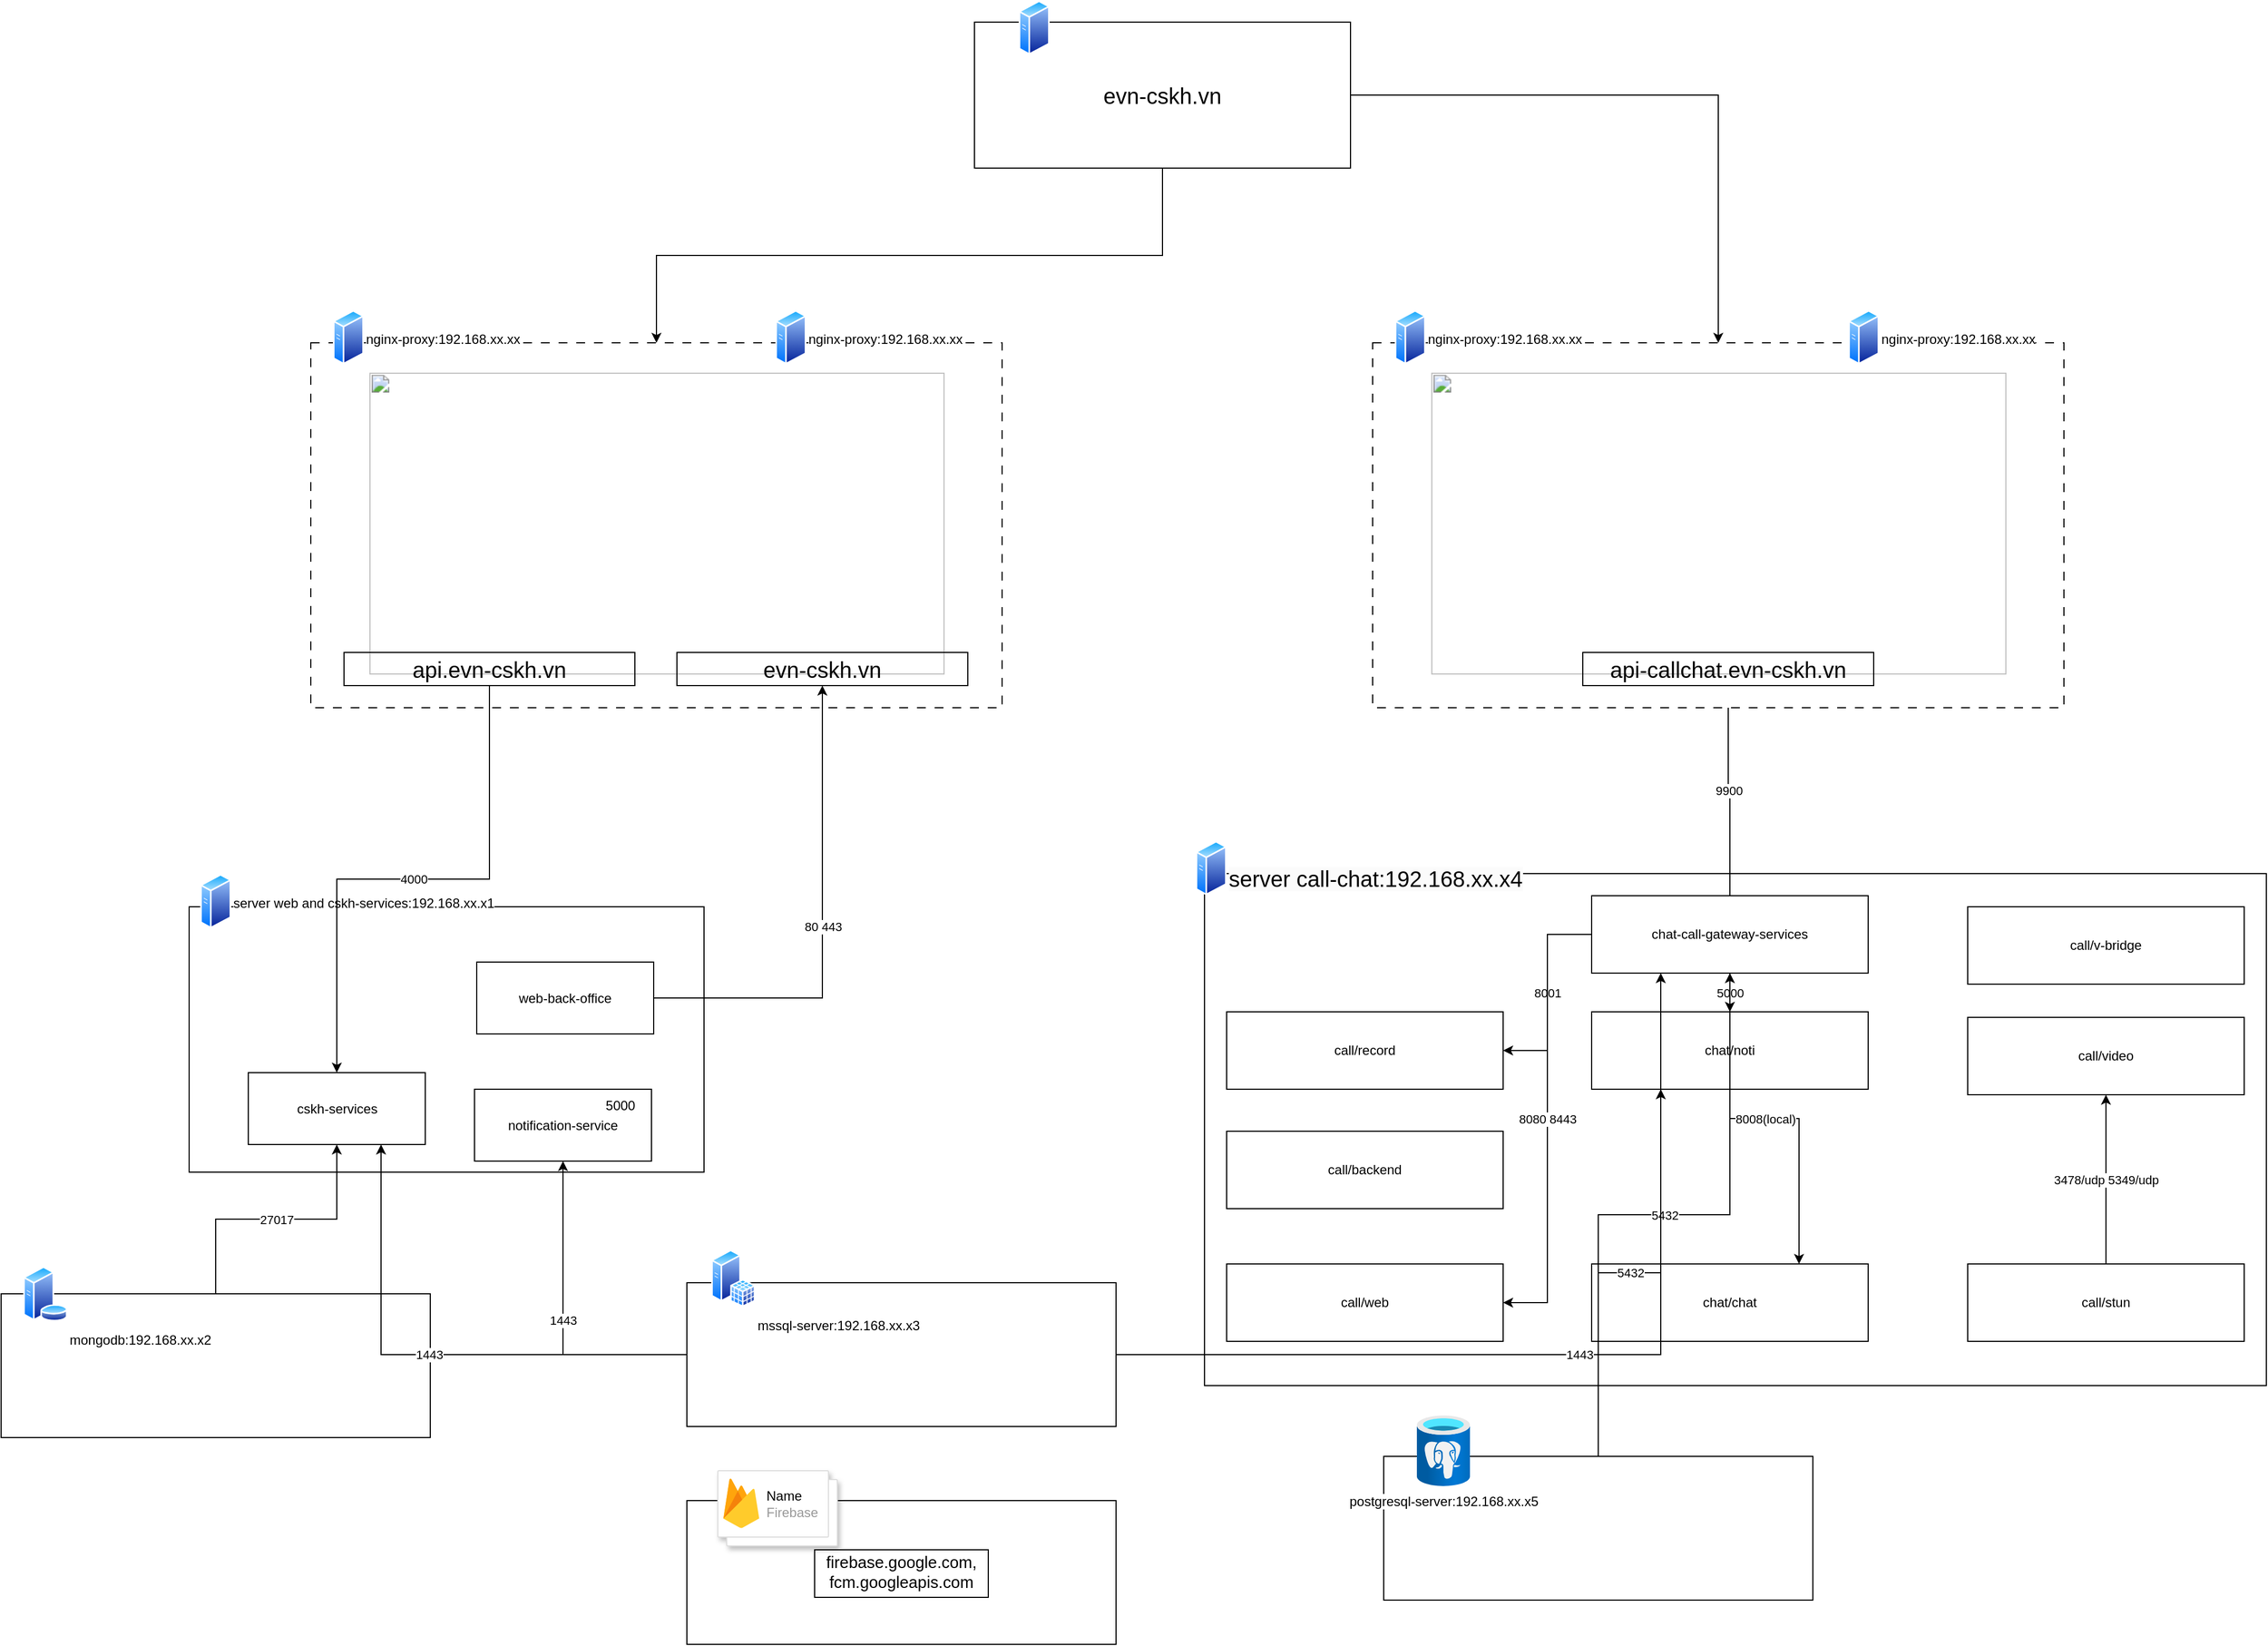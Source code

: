 <mxfile version="22.1.7" type="github">
  <diagram name="Trang-1" id="dq9l8l6au6h9szgYK-dR">
    <mxGraphModel dx="2625" dy="1415" grid="1" gridSize="10" guides="1" tooltips="1" connect="1" arrows="1" fold="1" page="1" pageScale="1" pageWidth="3300" pageHeight="4681" math="0" shadow="0">
      <root>
        <mxCell id="0" />
        <mxCell id="1" parent="0" />
        <mxCell id="DsaZjd4GyhEWa_nOk9mJ-143" style="edgeStyle=orthogonalEdgeStyle;rounded=0;orthogonalLoop=1;jettySize=auto;html=1;entryX=0.5;entryY=0;entryDx=0;entryDy=0;" edge="1" parent="1" source="DsaZjd4GyhEWa_nOk9mJ-5" target="DsaZjd4GyhEWa_nOk9mJ-136">
          <mxGeometry relative="1" as="geometry" />
        </mxCell>
        <mxCell id="DsaZjd4GyhEWa_nOk9mJ-144" style="edgeStyle=orthogonalEdgeStyle;rounded=0;orthogonalLoop=1;jettySize=auto;html=1;entryX=0.5;entryY=0;entryDx=0;entryDy=0;" edge="1" parent="1" source="DsaZjd4GyhEWa_nOk9mJ-5" target="DsaZjd4GyhEWa_nOk9mJ-129">
          <mxGeometry relative="1" as="geometry" />
        </mxCell>
        <mxCell id="DsaZjd4GyhEWa_nOk9mJ-5" value="&lt;span style=&quot;font-size: 20px;&quot;&gt;evn-cskh.vn&lt;/span&gt;" style="rounded=0;whiteSpace=wrap;html=1;strokeColor=default;" vertex="1" parent="1">
          <mxGeometry x="1680" y="190" width="340" height="132" as="geometry" />
        </mxCell>
        <mxCell id="DsaZjd4GyhEWa_nOk9mJ-6" value="" style="image;aspect=fixed;perimeter=ellipsePerimeter;html=1;align=center;shadow=0;dashed=0;spacingTop=3;image=img/lib/active_directory/generic_server.svg;" vertex="1" parent="1">
          <mxGeometry x="1720" y="170" width="28.0" height="50" as="geometry" />
        </mxCell>
        <mxCell id="DsaZjd4GyhEWa_nOk9mJ-25" value="" style="rounded=0;whiteSpace=wrap;html=1;" vertex="1" parent="1">
          <mxGeometry x="970" y="990" width="465.5" height="240" as="geometry" />
        </mxCell>
        <mxCell id="DsaZjd4GyhEWa_nOk9mJ-26" value="server web and cskh-services:192.168.xx.x1" style="image;aspect=fixed;perimeter=ellipsePerimeter;html=1;align=left;shadow=0;dashed=0;spacingTop=3;image=img/lib/active_directory/generic_server.svg;labelPosition=right;verticalLabelPosition=middle;verticalAlign=middle;" vertex="1" parent="1">
          <mxGeometry x="980" y="960" width="28.0" height="50" as="geometry" />
        </mxCell>
        <mxCell id="DsaZjd4GyhEWa_nOk9mJ-101" value="27017" style="edgeStyle=orthogonalEdgeStyle;rounded=0;orthogonalLoop=1;jettySize=auto;html=1;" edge="1" parent="1" source="DsaZjd4GyhEWa_nOk9mJ-36" target="DsaZjd4GyhEWa_nOk9mJ-94">
          <mxGeometry relative="1" as="geometry" />
        </mxCell>
        <mxCell id="DsaZjd4GyhEWa_nOk9mJ-36" value="" style="rounded=0;whiteSpace=wrap;html=1;" vertex="1" parent="1">
          <mxGeometry x="800" y="1340" width="388" height="130" as="geometry" />
        </mxCell>
        <mxCell id="DsaZjd4GyhEWa_nOk9mJ-102" value="1443" style="edgeStyle=orthogonalEdgeStyle;rounded=0;orthogonalLoop=1;jettySize=auto;html=1;entryX=0.75;entryY=1;entryDx=0;entryDy=0;" edge="1" parent="1" source="DsaZjd4GyhEWa_nOk9mJ-39" target="DsaZjd4GyhEWa_nOk9mJ-94">
          <mxGeometry relative="1" as="geometry" />
        </mxCell>
        <mxCell id="DsaZjd4GyhEWa_nOk9mJ-141" value="1443" style="edgeStyle=orthogonalEdgeStyle;rounded=0;orthogonalLoop=1;jettySize=auto;html=1;entryX=0.5;entryY=1;entryDx=0;entryDy=0;" edge="1" parent="1" source="DsaZjd4GyhEWa_nOk9mJ-39" target="DsaZjd4GyhEWa_nOk9mJ-95">
          <mxGeometry relative="1" as="geometry" />
        </mxCell>
        <mxCell id="DsaZjd4GyhEWa_nOk9mJ-39" value="" style="rounded=0;whiteSpace=wrap;html=1;" vertex="1" parent="1">
          <mxGeometry x="1420" y="1330" width="388" height="130" as="geometry" />
        </mxCell>
        <mxCell id="DsaZjd4GyhEWa_nOk9mJ-62" value="mssql-server:192.168.xx.x3" style="image;aspect=fixed;perimeter=ellipsePerimeter;html=1;align=left;shadow=0;dashed=0;spacingTop=3;image=img/lib/active_directory/sql_server.svg;labelPosition=right;verticalLabelPosition=bottom;verticalAlign=top;imageBorder=none;" vertex="1" parent="1">
          <mxGeometry x="1442" y="1300" width="40" height="51.95" as="geometry" />
        </mxCell>
        <mxCell id="DsaZjd4GyhEWa_nOk9mJ-72" value="" style="rounded=0;whiteSpace=wrap;html=1;" vertex="1" parent="1">
          <mxGeometry x="1888" y="960" width="960" height="463" as="geometry" />
        </mxCell>
        <mxCell id="DsaZjd4GyhEWa_nOk9mJ-73" value="&lt;br&gt;&lt;span style=&quot;color: rgb(0, 0, 0); font-family: Helvetica; font-size: 20px; font-style: normal; font-variant-ligatures: normal; font-variant-caps: normal; font-weight: 400; letter-spacing: normal; orphans: 2; text-indent: 0px; text-transform: none; widows: 2; word-spacing: 0px; -webkit-text-stroke-width: 0px; background-color: rgb(251, 251, 251); text-decoration-thickness: initial; text-decoration-style: initial; text-decoration-color: initial; float: none; display: inline !important;&quot;&gt;server call-chat:192.168.xx.x4&lt;/span&gt;&lt;br&gt;" style="image;aspect=fixed;perimeter=ellipsePerimeter;html=1;align=left;shadow=0;dashed=0;spacingTop=3;image=img/lib/active_directory/generic_server.svg;labelPosition=right;verticalLabelPosition=middle;verticalAlign=middle;" vertex="1" parent="1">
          <mxGeometry x="1880" y="930" width="28.0" height="50" as="geometry" />
        </mxCell>
        <mxCell id="DsaZjd4GyhEWa_nOk9mJ-83" value="chat/noti" style="text;html=1;strokeColor=default;fillColor=none;align=center;verticalAlign=middle;whiteSpace=wrap;rounded=0;" vertex="1" parent="1">
          <mxGeometry x="2238" y="1085" width="250" height="70" as="geometry" />
        </mxCell>
        <mxCell id="DsaZjd4GyhEWa_nOk9mJ-84" value="call/record" style="text;html=1;strokeColor=default;fillColor=none;align=center;verticalAlign=middle;whiteSpace=wrap;rounded=0;" vertex="1" parent="1">
          <mxGeometry x="1908" y="1085" width="250" height="70" as="geometry" />
        </mxCell>
        <mxCell id="DsaZjd4GyhEWa_nOk9mJ-85" value="call/video" style="text;html=1;strokeColor=default;fillColor=none;align=center;verticalAlign=middle;whiteSpace=wrap;rounded=0;" vertex="1" parent="1">
          <mxGeometry x="2578" y="1090" width="250" height="70" as="geometry" />
        </mxCell>
        <mxCell id="DsaZjd4GyhEWa_nOk9mJ-86" value="call/backend" style="text;html=1;strokeColor=default;fillColor=none;align=center;verticalAlign=middle;whiteSpace=wrap;rounded=0;" vertex="1" parent="1">
          <mxGeometry x="1908" y="1193" width="250" height="70" as="geometry" />
        </mxCell>
        <mxCell id="DsaZjd4GyhEWa_nOk9mJ-88" value="call/web" style="text;html=1;strokeColor=default;fillColor=none;align=center;verticalAlign=middle;whiteSpace=wrap;rounded=0;" vertex="1" parent="1">
          <mxGeometry x="1908" y="1313" width="250" height="70" as="geometry" />
        </mxCell>
        <mxCell id="DsaZjd4GyhEWa_nOk9mJ-89" value="chat/chat" style="text;html=1;strokeColor=default;fillColor=none;align=center;verticalAlign=middle;whiteSpace=wrap;rounded=0;" vertex="1" parent="1">
          <mxGeometry x="2238" y="1313" width="250" height="70" as="geometry" />
        </mxCell>
        <mxCell id="DsaZjd4GyhEWa_nOk9mJ-115" value="3478/udp 5349/udp" style="edgeStyle=orthogonalEdgeStyle;rounded=0;orthogonalLoop=1;jettySize=auto;html=1;entryX=0.5;entryY=1;entryDx=0;entryDy=0;" edge="1" parent="1" source="DsaZjd4GyhEWa_nOk9mJ-90" target="DsaZjd4GyhEWa_nOk9mJ-85">
          <mxGeometry relative="1" as="geometry" />
        </mxCell>
        <mxCell id="DsaZjd4GyhEWa_nOk9mJ-90" value="call/stun" style="text;html=1;strokeColor=default;fillColor=none;align=center;verticalAlign=middle;whiteSpace=wrap;rounded=0;" vertex="1" parent="1">
          <mxGeometry x="2578" y="1313" width="250" height="70" as="geometry" />
        </mxCell>
        <mxCell id="DsaZjd4GyhEWa_nOk9mJ-106" value="9900" style="edgeStyle=orthogonalEdgeStyle;rounded=0;orthogonalLoop=1;jettySize=auto;html=1;entryX=0.5;entryY=1;entryDx=0;entryDy=0;exitX=0.5;exitY=0;exitDx=0;exitDy=0;" edge="1" parent="1" source="DsaZjd4GyhEWa_nOk9mJ-91" target="DsaZjd4GyhEWa_nOk9mJ-131">
          <mxGeometry relative="1" as="geometry" />
        </mxCell>
        <mxCell id="DsaZjd4GyhEWa_nOk9mJ-117" value="8008(local)" style="edgeStyle=orthogonalEdgeStyle;rounded=0;orthogonalLoop=1;jettySize=auto;html=1;entryX=0.75;entryY=0;entryDx=0;entryDy=0;" edge="1" parent="1" source="DsaZjd4GyhEWa_nOk9mJ-91" target="DsaZjd4GyhEWa_nOk9mJ-89">
          <mxGeometry relative="1" as="geometry" />
        </mxCell>
        <mxCell id="DsaZjd4GyhEWa_nOk9mJ-118" value="5000" style="edgeStyle=orthogonalEdgeStyle;rounded=0;orthogonalLoop=1;jettySize=auto;html=1;" edge="1" parent="1" source="DsaZjd4GyhEWa_nOk9mJ-91" target="DsaZjd4GyhEWa_nOk9mJ-83">
          <mxGeometry relative="1" as="geometry" />
        </mxCell>
        <mxCell id="DsaZjd4GyhEWa_nOk9mJ-119" value="8001" style="edgeStyle=orthogonalEdgeStyle;rounded=0;orthogonalLoop=1;jettySize=auto;html=1;entryX=1;entryY=0.5;entryDx=0;entryDy=0;" edge="1" parent="1" source="DsaZjd4GyhEWa_nOk9mJ-91" target="DsaZjd4GyhEWa_nOk9mJ-84">
          <mxGeometry relative="1" as="geometry" />
        </mxCell>
        <mxCell id="DsaZjd4GyhEWa_nOk9mJ-120" value="8080 8443" style="edgeStyle=orthogonalEdgeStyle;rounded=0;orthogonalLoop=1;jettySize=auto;html=1;entryX=1;entryY=0.5;entryDx=0;entryDy=0;" edge="1" parent="1" source="DsaZjd4GyhEWa_nOk9mJ-91" target="DsaZjd4GyhEWa_nOk9mJ-88">
          <mxGeometry relative="1" as="geometry" />
        </mxCell>
        <mxCell id="DsaZjd4GyhEWa_nOk9mJ-91" value="chat-call-gateway-services" style="text;html=1;strokeColor=default;fillColor=none;align=center;verticalAlign=middle;whiteSpace=wrap;rounded=0;" vertex="1" parent="1">
          <mxGeometry x="2238" y="980" width="250" height="70" as="geometry" />
        </mxCell>
        <mxCell id="DsaZjd4GyhEWa_nOk9mJ-92" value="call/v-bridge" style="text;html=1;strokeColor=default;fillColor=none;align=center;verticalAlign=middle;whiteSpace=wrap;rounded=0;" vertex="1" parent="1">
          <mxGeometry x="2578" y="990" width="250" height="70" as="geometry" />
        </mxCell>
        <mxCell id="DsaZjd4GyhEWa_nOk9mJ-93" value="web-back-office" style="text;html=1;strokeColor=default;fillColor=none;align=center;verticalAlign=middle;whiteSpace=wrap;rounded=0;" vertex="1" parent="1">
          <mxGeometry x="1230" y="1040" width="160" height="65" as="geometry" />
        </mxCell>
        <mxCell id="DsaZjd4GyhEWa_nOk9mJ-94" value="cskh-services" style="text;html=1;strokeColor=default;fillColor=none;align=center;verticalAlign=middle;whiteSpace=wrap;rounded=0;" vertex="1" parent="1">
          <mxGeometry x="1023.5" y="1140" width="160" height="65" as="geometry" />
        </mxCell>
        <mxCell id="DsaZjd4GyhEWa_nOk9mJ-95" value="notification-service" style="text;html=1;strokeColor=default;fillColor=none;align=center;verticalAlign=middle;whiteSpace=wrap;rounded=0;" vertex="1" parent="1">
          <mxGeometry x="1228" y="1155" width="160" height="65" as="geometry" />
        </mxCell>
        <mxCell id="DsaZjd4GyhEWa_nOk9mJ-60" value="mongodb:192.168.xx.x2" style="image;aspect=fixed;perimeter=ellipsePerimeter;html=1;align=left;shadow=0;dashed=0;spacingTop=3;image=img/lib/active_directory/database_server.svg;labelPosition=right;verticalLabelPosition=bottom;verticalAlign=top;labelBorderColor=none;fontSize=12;noLabel=0;portConstraintRotation=0;snapToPoint=0;container=1;fixDash=0;collapsible=0;metaEdit=0;backgroundOutline=0;autosize=0;fixedWidth=0;resizeWidth=0;treeFolding=0;treeMoving=0;enumerate=0;comic=0;flipH=0;flipV=0;direction=east;" vertex="1" parent="1">
          <mxGeometry x="820" y="1314.95" width="40" height="50" as="geometry" />
        </mxCell>
        <mxCell id="DsaZjd4GyhEWa_nOk9mJ-105" value="5000" style="text;html=1;strokeColor=none;fillColor=none;align=center;verticalAlign=middle;whiteSpace=wrap;rounded=0;" vertex="1" parent="1">
          <mxGeometry x="1330" y="1155" width="60" height="30" as="geometry" />
        </mxCell>
        <mxCell id="DsaZjd4GyhEWa_nOk9mJ-113" value="5432" style="edgeStyle=orthogonalEdgeStyle;rounded=0;orthogonalLoop=1;jettySize=auto;html=1;entryX=0.25;entryY=1;entryDx=0;entryDy=0;" edge="1" parent="1" source="DsaZjd4GyhEWa_nOk9mJ-109" target="DsaZjd4GyhEWa_nOk9mJ-83">
          <mxGeometry relative="1" as="geometry" />
        </mxCell>
        <mxCell id="DsaZjd4GyhEWa_nOk9mJ-114" value="5432" style="edgeStyle=orthogonalEdgeStyle;rounded=0;orthogonalLoop=1;jettySize=auto;html=1;entryX=0.5;entryY=1;entryDx=0;entryDy=0;" edge="1" parent="1" source="DsaZjd4GyhEWa_nOk9mJ-109" target="DsaZjd4GyhEWa_nOk9mJ-91">
          <mxGeometry relative="1" as="geometry" />
        </mxCell>
        <mxCell id="DsaZjd4GyhEWa_nOk9mJ-109" value="" style="rounded=0;whiteSpace=wrap;html=1;" vertex="1" parent="1">
          <mxGeometry x="2050" y="1487" width="388" height="130" as="geometry" />
        </mxCell>
        <mxCell id="DsaZjd4GyhEWa_nOk9mJ-111" value="postgresql-server:192.168.xx.x5" style="image;aspect=fixed;html=1;points=[];align=center;fontSize=12;image=img/lib/azure2/databases/Azure_Database_PostgreSQL_Server.svg;" vertex="1" parent="1">
          <mxGeometry x="2080" y="1450" width="48" height="64" as="geometry" />
        </mxCell>
        <mxCell id="DsaZjd4GyhEWa_nOk9mJ-121" value="&lt;div style=&quot;font-size: medium; text-align: start;&quot; data-ccp-timestamp=&quot;1702440388565&quot;&gt;&lt;table style=&quot;border-collapse: collapse; width: 119pt;&quot; width=&quot;158&quot;&gt;&lt;colgroup&gt;&lt;col style=&quot;width: 119pt;&quot; width=&quot;158&quot;&gt;&lt;/colgroup&gt;&lt;tbody&gt;&lt;tr style=&quot;height: 30pt;&quot; height=&quot;40&quot;&gt;&lt;td style=&quot;padding-top: 1px; padding-right: 1px; padding-left: 1px; font-size: 11pt; font-family: Calibri, sans-serif; vertical-align: middle; border: 0.5pt solid windowtext; text-align: center; width: 119pt; height: 30pt;&quot; class=&quot;xl22&quot; height=&quot;40&quot; width=&quot;158&quot;&gt;firebase.google.com,&lt;br&gt;fcm.googleapis.com&lt;/td&gt;&lt;/tr&gt;&lt;/tbody&gt;&lt;/table&gt;&lt;/div&gt;" style="rounded=0;whiteSpace=wrap;html=1;" vertex="1" parent="1">
          <mxGeometry x="1420" y="1527" width="388" height="130" as="geometry" />
        </mxCell>
        <mxCell id="DsaZjd4GyhEWa_nOk9mJ-123" value="" style="shape=mxgraph.gcp2.doubleRect;strokeColor=#dddddd;shadow=1;strokeWidth=1;" vertex="1" parent="1">
          <mxGeometry x="1448" y="1500" width="108" height="68" as="geometry" />
        </mxCell>
        <mxCell id="DsaZjd4GyhEWa_nOk9mJ-124" value="&lt;font color=&quot;#000000&quot;&gt;Name&lt;/font&gt;&lt;br&gt;Firebase" style="sketch=0;dashed=0;connectable=0;html=1;fillColor=#5184F3;strokeColor=none;shape=mxgraph.gcp2.firebase;part=1;labelPosition=right;verticalLabelPosition=middle;align=left;verticalAlign=middle;spacingLeft=5;fontColor=#999999;fontSize=12;" vertex="1" parent="DsaZjd4GyhEWa_nOk9mJ-123">
          <mxGeometry width="32.4" height="45" relative="1" as="geometry">
            <mxPoint x="5" y="7" as="offset" />
          </mxGeometry>
        </mxCell>
        <mxCell id="DsaZjd4GyhEWa_nOk9mJ-129" value="&lt;img height=&quot;273&quot; width=&quot;520&quot; src=&quot;https://www.logolynx.com/images/logolynx/36/365d798498d05456efb0e89133938543.png&quot;&gt;" style="rounded=0;whiteSpace=wrap;html=1;shadow=0;strokeWidth=1;glass=0;dashed=1;dashPattern=8 8;" vertex="1" parent="1">
          <mxGeometry x="2040" y="480" width="625" height="330" as="geometry" />
        </mxCell>
        <mxCell id="DsaZjd4GyhEWa_nOk9mJ-131" value="&lt;font style=&quot;font-size: 20px;&quot;&gt;api-callchat.evn-cskh.vn&lt;/font&gt;" style="text;html=1;strokeColor=default;fillColor=none;align=center;verticalAlign=middle;whiteSpace=wrap;rounded=0;" vertex="1" parent="1">
          <mxGeometry x="2230" y="760" width="263" height="30" as="geometry" />
        </mxCell>
        <mxCell id="DsaZjd4GyhEWa_nOk9mJ-132" value="nginx-proxy:192.168.xx.xx" style="image;aspect=fixed;perimeter=ellipsePerimeter;html=1;align=left;shadow=0;dashed=0;spacingTop=3;image=img/lib/active_directory/generic_server.svg;labelPosition=right;verticalLabelPosition=middle;verticalAlign=middle;" vertex="1" parent="1">
          <mxGeometry x="2060" y="450" width="28.0" height="50" as="geometry" />
        </mxCell>
        <mxCell id="DsaZjd4GyhEWa_nOk9mJ-136" value="&lt;img height=&quot;273&quot; width=&quot;520&quot; src=&quot;https://www.logolynx.com/images/logolynx/36/365d798498d05456efb0e89133938543.png&quot;&gt;" style="rounded=0;whiteSpace=wrap;html=1;shadow=0;strokeWidth=1;glass=0;dashed=1;dashPattern=8 8;" vertex="1" parent="1">
          <mxGeometry x="1080" y="480" width="625" height="330" as="geometry" />
        </mxCell>
        <mxCell id="DsaZjd4GyhEWa_nOk9mJ-138" value="nginx-proxy:192.168.xx.xx" style="image;aspect=fixed;perimeter=ellipsePerimeter;html=1;align=left;shadow=0;dashed=0;spacingTop=3;image=img/lib/active_directory/generic_server.svg;labelPosition=right;verticalLabelPosition=middle;verticalAlign=middle;" vertex="1" parent="1">
          <mxGeometry x="1100" y="450" width="28.0" height="50" as="geometry" />
        </mxCell>
        <mxCell id="DsaZjd4GyhEWa_nOk9mJ-14" value="&lt;font style=&quot;font-size: 20px;&quot;&gt;evn-cskh.vn&lt;/font&gt;" style="text;html=1;strokeColor=default;fillColor=none;align=center;verticalAlign=middle;whiteSpace=wrap;rounded=0;" vertex="1" parent="1">
          <mxGeometry x="1411" y="760" width="263" height="30" as="geometry" />
        </mxCell>
        <mxCell id="DsaZjd4GyhEWa_nOk9mJ-104" value="80 443" style="edgeStyle=orthogonalEdgeStyle;rounded=0;orthogonalLoop=1;jettySize=auto;html=1;entryX=0.5;entryY=1;entryDx=0;entryDy=0;" edge="1" parent="1" source="DsaZjd4GyhEWa_nOk9mJ-93" target="DsaZjd4GyhEWa_nOk9mJ-14">
          <mxGeometry relative="1" as="geometry" />
        </mxCell>
        <mxCell id="DsaZjd4GyhEWa_nOk9mJ-8" value="&lt;font style=&quot;font-size: 20px;&quot;&gt;api.evn-cskh.vn&lt;/font&gt;" style="text;html=1;strokeColor=default;fillColor=none;align=center;verticalAlign=middle;whiteSpace=wrap;rounded=0;" vertex="1" parent="1">
          <mxGeometry x="1110" y="760" width="263" height="30" as="geometry" />
        </mxCell>
        <mxCell id="DsaZjd4GyhEWa_nOk9mJ-96" value="4000" style="edgeStyle=orthogonalEdgeStyle;rounded=0;orthogonalLoop=1;jettySize=auto;html=1;entryX=0.5;entryY=0;entryDx=0;entryDy=0;" edge="1" parent="1" source="DsaZjd4GyhEWa_nOk9mJ-8" target="DsaZjd4GyhEWa_nOk9mJ-94">
          <mxGeometry relative="1" as="geometry" />
        </mxCell>
        <mxCell id="DsaZjd4GyhEWa_nOk9mJ-139" value="nginx-proxy:192.168.xx.xx" style="image;aspect=fixed;perimeter=ellipsePerimeter;html=1;align=left;shadow=0;dashed=0;spacingTop=3;image=img/lib/active_directory/generic_server.svg;labelPosition=right;verticalLabelPosition=middle;verticalAlign=middle;" vertex="1" parent="1">
          <mxGeometry x="1500" y="450" width="28.0" height="50" as="geometry" />
        </mxCell>
        <mxCell id="DsaZjd4GyhEWa_nOk9mJ-140" value="nginx-proxy:192.168.xx.xx" style="image;aspect=fixed;perimeter=ellipsePerimeter;html=1;align=left;shadow=0;dashed=0;spacingTop=3;image=img/lib/active_directory/generic_server.svg;labelPosition=right;verticalLabelPosition=middle;verticalAlign=middle;" vertex="1" parent="1">
          <mxGeometry x="2470" y="450" width="28.0" height="50" as="geometry" />
        </mxCell>
        <mxCell id="DsaZjd4GyhEWa_nOk9mJ-142" value="1443" style="edgeStyle=orthogonalEdgeStyle;rounded=0;orthogonalLoop=1;jettySize=auto;html=1;entryX=0.25;entryY=1;entryDx=0;entryDy=0;" edge="1" parent="1" source="DsaZjd4GyhEWa_nOk9mJ-39" target="DsaZjd4GyhEWa_nOk9mJ-91">
          <mxGeometry relative="1" as="geometry" />
        </mxCell>
      </root>
    </mxGraphModel>
  </diagram>
</mxfile>
